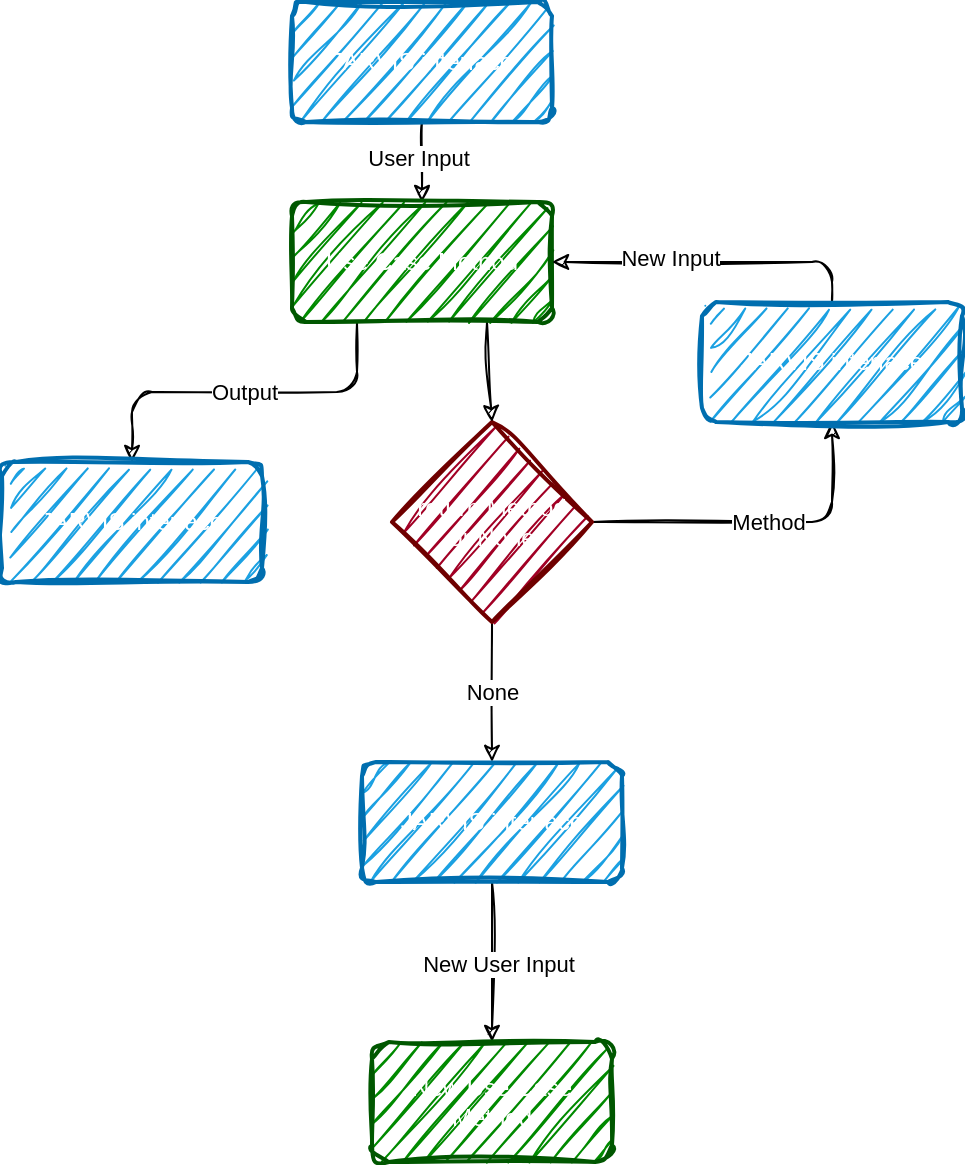 <mxfile>
    <diagram id="Rskwyvpu3iWRDWNQMyZE" name="Seite-1">
        <mxGraphModel dx="1156" dy="740" grid="1" gridSize="10" guides="1" tooltips="1" connect="1" arrows="1" fold="1" page="1" pageScale="1" pageWidth="1169" pageHeight="827" math="0" shadow="0">
            <root>
                <mxCell id="0"/>
                <mxCell id="1" parent="0"/>
                <mxCell id="13" style="edgeStyle=orthogonalEdgeStyle;sketch=1;html=1;entryX=0.5;entryY=1;entryDx=0;entryDy=0;" edge="1" parent="1" source="2" target="12">
                    <mxGeometry relative="1" as="geometry"/>
                </mxCell>
                <mxCell id="15" value="Method" style="edgeLabel;html=1;align=center;verticalAlign=middle;resizable=0;points=[];" vertex="1" connectable="0" parent="13">
                    <mxGeometry x="0.035" relative="1" as="geometry">
                        <mxPoint as="offset"/>
                    </mxGeometry>
                </mxCell>
                <mxCell id="18" value="None" style="edgeStyle=orthogonalEdgeStyle;sketch=1;html=1;" edge="1" parent="1" source="2" target="17">
                    <mxGeometry relative="1" as="geometry"/>
                </mxCell>
                <mxCell id="2" value="return Method&lt;br&gt;or None" style="strokeWidth=2;html=1;shape=mxgraph.flowchart.decision;whiteSpace=wrap;fillColor=#a20025;strokeColor=#6F0000;sketch=1;curveFitting=1;jiggle=2;shadow=0;fontColor=#ffffff;" vertex="1" parent="1">
                    <mxGeometry x="455" y="280" width="100" height="100" as="geometry"/>
                </mxCell>
                <mxCell id="8" style="edgeStyle=none;sketch=1;html=1;" edge="1" parent="1" source="3" target="4">
                    <mxGeometry relative="1" as="geometry"/>
                </mxCell>
                <mxCell id="10" value="User Input" style="edgeLabel;html=1;align=center;verticalAlign=middle;resizable=0;points=[];" vertex="1" connectable="0" parent="8">
                    <mxGeometry x="-0.1" y="-2" relative="1" as="geometry">
                        <mxPoint as="offset"/>
                    </mxGeometry>
                </mxCell>
                <mxCell id="3" value="JARVIS interface" style="rounded=1;whiteSpace=wrap;html=1;absoluteArcSize=1;arcSize=14;strokeWidth=2;shadow=0;sketch=1;curveFitting=1;jiggle=2;fillColor=#1ba1e2;strokeColor=#006EAF;fontColor=#ffffff;" vertex="1" parent="1">
                    <mxGeometry x="405" y="70" width="130" height="60" as="geometry"/>
                </mxCell>
                <mxCell id="7" style="edgeStyle=none;html=1;entryX=0.5;entryY=0;entryDx=0;entryDy=0;entryPerimeter=0;exitX=0.75;exitY=1;exitDx=0;exitDy=0;sketch=1;curveFitting=1;jiggle=2;" edge="1" parent="1" source="4" target="2">
                    <mxGeometry relative="1" as="geometry"/>
                </mxCell>
                <mxCell id="11" value="Output" style="edgeStyle=orthogonalEdgeStyle;sketch=1;html=1;entryX=0.5;entryY=0;entryDx=0;entryDy=0;exitX=0.25;exitY=1;exitDx=0;exitDy=0;" edge="1" parent="1" source="4" target="9">
                    <mxGeometry relative="1" as="geometry"/>
                </mxCell>
                <mxCell id="4" value="Use Case Method" style="rounded=1;whiteSpace=wrap;html=1;absoluteArcSize=1;arcSize=14;strokeWidth=2;shadow=0;sketch=1;curveFitting=1;jiggle=2;fillColor=#008a00;strokeColor=#005700;fontColor=#ffffff;" vertex="1" parent="1">
                    <mxGeometry x="405" y="170" width="130" height="60" as="geometry"/>
                </mxCell>
                <mxCell id="9" value="JARVIS interface" style="rounded=1;whiteSpace=wrap;html=1;absoluteArcSize=1;arcSize=14;strokeWidth=2;shadow=0;sketch=1;curveFitting=1;jiggle=2;fillColor=#1ba1e2;strokeColor=#006EAF;fontColor=#ffffff;" vertex="1" parent="1">
                    <mxGeometry x="260" y="300" width="130" height="60" as="geometry"/>
                </mxCell>
                <mxCell id="14" style="edgeStyle=orthogonalEdgeStyle;sketch=1;html=1;exitX=0.5;exitY=0;exitDx=0;exitDy=0;" edge="1" parent="1" source="12" target="4">
                    <mxGeometry relative="1" as="geometry"/>
                </mxCell>
                <mxCell id="16" value="New Input" style="edgeLabel;html=1;align=center;verticalAlign=middle;resizable=0;points=[];" vertex="1" connectable="0" parent="14">
                    <mxGeometry x="0.263" y="-2" relative="1" as="geometry">
                        <mxPoint as="offset"/>
                    </mxGeometry>
                </mxCell>
                <mxCell id="12" value="JARVIS interface" style="rounded=1;whiteSpace=wrap;html=1;absoluteArcSize=1;arcSize=14;strokeWidth=2;shadow=0;sketch=1;curveFitting=1;jiggle=2;fillColor=#1ba1e2;strokeColor=#006EAF;fontColor=#ffffff;" vertex="1" parent="1">
                    <mxGeometry x="610" y="220" width="130" height="60" as="geometry"/>
                </mxCell>
                <mxCell id="20" value="" style="edgeStyle=orthogonalEdgeStyle;sketch=1;html=1;" edge="1" parent="1" source="17" target="19">
                    <mxGeometry relative="1" as="geometry"/>
                </mxCell>
                <mxCell id="21" value="New User Input" style="edgeLabel;html=1;align=center;verticalAlign=middle;resizable=0;points=[];" vertex="1" connectable="0" parent="20">
                    <mxGeometry x="0.025" y="3" relative="1" as="geometry">
                        <mxPoint as="offset"/>
                    </mxGeometry>
                </mxCell>
                <mxCell id="17" value="JARVIS interface" style="rounded=1;whiteSpace=wrap;html=1;absoluteArcSize=1;arcSize=14;strokeWidth=2;shadow=0;sketch=1;curveFitting=1;jiggle=2;fillColor=#1ba1e2;strokeColor=#006EAF;fontColor=#ffffff;" vertex="1" parent="1">
                    <mxGeometry x="440" y="450" width="130" height="60" as="geometry"/>
                </mxCell>
                <mxCell id="19" value="New Use Case Method" style="whiteSpace=wrap;html=1;fillColor=#008a00;strokeColor=#005700;fontColor=#ffffff;rounded=1;arcSize=14;strokeWidth=2;shadow=0;sketch=1;curveFitting=1;jiggle=2;" vertex="1" parent="1">
                    <mxGeometry x="445" y="590" width="120" height="60" as="geometry"/>
                </mxCell>
            </root>
        </mxGraphModel>
    </diagram>
</mxfile>
